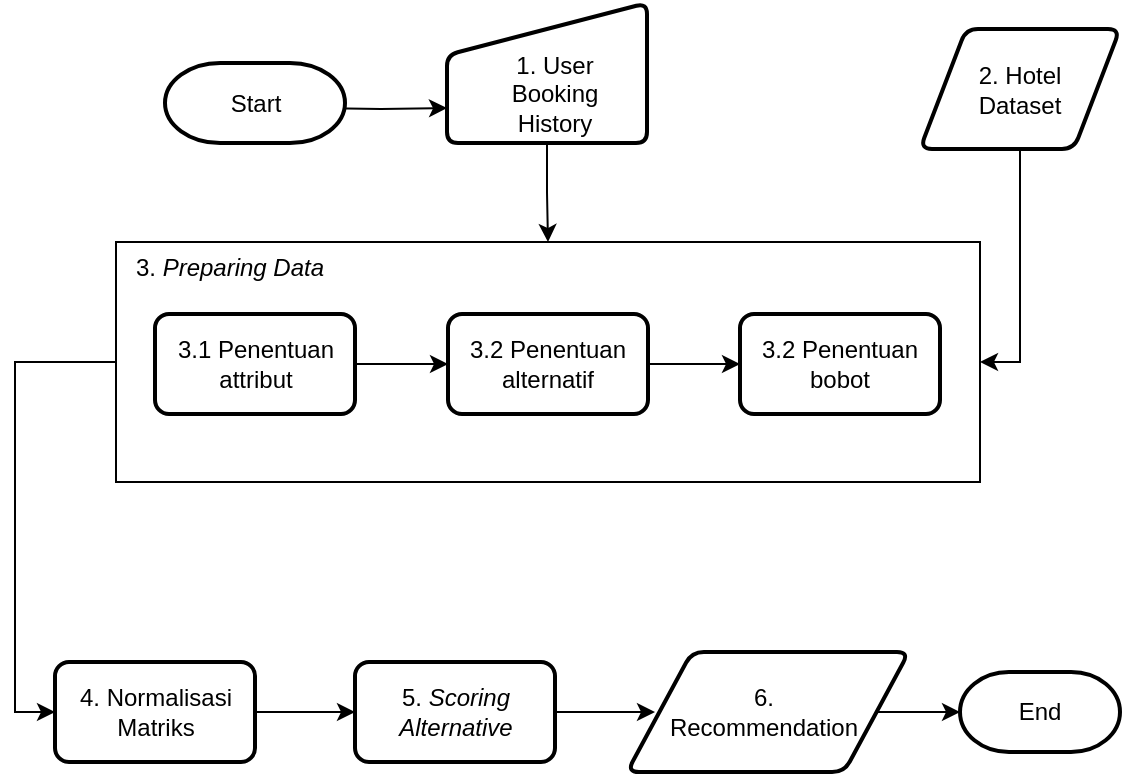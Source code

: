 <mxfile version="12.1.5" type="device" pages="1"><diagram id="_HTwfCt-k0bf89M6_Olr" name="Page-1"><mxGraphModel dx="1408" dy="740" grid="1" gridSize="10" guides="1" tooltips="1" connect="1" arrows="1" fold="1" page="1" pageScale="1" pageWidth="850" pageHeight="1100" math="0" shadow="0"><root><mxCell id="0"/><mxCell id="1" parent="0"/><mxCell id="EcDlt1H9n26n1n2O9RGG-8" style="edgeStyle=orthogonalEdgeStyle;rounded=0;orthogonalLoop=1;jettySize=auto;html=1;entryX=0;entryY=0.75;entryDx=0;entryDy=0;" parent="1" target="CSc8-pLUoXkaMCVOCT46-2" edge="1"><mxGeometry relative="1" as="geometry"><mxPoint x="394" y="270.5" as="targetPoint"/><mxPoint x="276.5" y="293" as="sourcePoint"/></mxGeometry></mxCell><mxCell id="CSc8-pLUoXkaMCVOCT46-1" value="Start" style="strokeWidth=2;html=1;shape=mxgraph.flowchart.terminator;whiteSpace=wrap;" parent="1" vertex="1"><mxGeometry x="202.5" y="270.5" width="90" height="40" as="geometry"/></mxCell><mxCell id="EcDlt1H9n26n1n2O9RGG-14" style="edgeStyle=orthogonalEdgeStyle;rounded=0;orthogonalLoop=1;jettySize=auto;html=1;" parent="1" source="CSc8-pLUoXkaMCVOCT46-11" edge="1"><mxGeometry relative="1" as="geometry"><mxPoint x="447.5" y="595" as="targetPoint"/></mxGeometry></mxCell><mxCell id="CSc8-pLUoXkaMCVOCT46-11" value="5.&lt;i&gt; Scoring Alternative&lt;/i&gt;" style="rounded=1;whiteSpace=wrap;html=1;absoluteArcSize=1;arcSize=14;strokeWidth=2;" parent="1" vertex="1"><mxGeometry x="297.5" y="570" width="100" height="50" as="geometry"/></mxCell><mxCell id="CSc8-pLUoXkaMCVOCT46-16" value="End" style="strokeWidth=2;html=1;shape=mxgraph.flowchart.terminator;whiteSpace=wrap;" parent="1" vertex="1"><mxGeometry x="600" y="575" width="80" height="40" as="geometry"/></mxCell><mxCell id="EcDlt1H9n26n1n2O9RGG-5" value="" style="group" parent="1" vertex="1" connectable="0"><mxGeometry x="343.5" y="250.5" width="100" height="60" as="geometry"/></mxCell><mxCell id="CSc8-pLUoXkaMCVOCT46-2" value="" style="verticalLabelPosition=bottom;verticalAlign=top;html=1;strokeWidth=2;shape=manualInput;whiteSpace=wrap;rounded=1;size=26;arcSize=11;" parent="EcDlt1H9n26n1n2O9RGG-5" vertex="1"><mxGeometry y="-10" width="100" height="70" as="geometry"/></mxCell><mxCell id="CSc8-pLUoXkaMCVOCT46-3" value="1. User Booking History" style="text;html=1;strokeColor=none;fillColor=none;align=center;verticalAlign=middle;whiteSpace=wrap;rounded=0;" parent="EcDlt1H9n26n1n2O9RGG-5" vertex="1"><mxGeometry x="21" y="25" width="65" height="20" as="geometry"/></mxCell><mxCell id="EcDlt1H9n26n1n2O9RGG-9" style="edgeStyle=orthogonalEdgeStyle;rounded=0;orthogonalLoop=1;jettySize=auto;html=1;entryX=0.5;entryY=0;entryDx=0;entryDy=0;" parent="1" source="CSc8-pLUoXkaMCVOCT46-2" target="EcDlt1H9n26n1n2O9RGG-4" edge="1"><mxGeometry relative="1" as="geometry"/></mxCell><mxCell id="EcDlt1H9n26n1n2O9RGG-11" style="edgeStyle=orthogonalEdgeStyle;rounded=0;orthogonalLoop=1;jettySize=auto;html=1;entryX=1;entryY=0.5;entryDx=0;entryDy=0;" parent="1" source="0vHhUGRvfgqJlHKH0KAy-1" target="EcDlt1H9n26n1n2O9RGG-4" edge="1"><mxGeometry relative="1" as="geometry"/></mxCell><mxCell id="EcDlt1H9n26n1n2O9RGG-4" value="" style="rounded=0;whiteSpace=wrap;html=1;" parent="1" vertex="1"><mxGeometry x="178" y="360" width="432" height="120" as="geometry"/></mxCell><mxCell id="CSc8-pLUoXkaMCVOCT46-5" value="3.1 Penentuan attribut" style="rounded=1;whiteSpace=wrap;html=1;absoluteArcSize=1;arcSize=14;strokeWidth=2;" parent="1" vertex="1"><mxGeometry x="197.5" y="396" width="100" height="50" as="geometry"/></mxCell><mxCell id="CSc8-pLUoXkaMCVOCT46-7" value="3.2 Penentuan alternatif" style="rounded=1;whiteSpace=wrap;html=1;absoluteArcSize=1;arcSize=14;strokeWidth=2;" parent="1" vertex="1"><mxGeometry x="344" y="396" width="100" height="50" as="geometry"/></mxCell><mxCell id="CSc8-pLUoXkaMCVOCT46-8" value="" style="endArrow=classic;html=1;exitX=1;exitY=0.5;exitDx=0;exitDy=0;entryX=0;entryY=0.5;entryDx=0;entryDy=0;" parent="1" source="CSc8-pLUoXkaMCVOCT46-5" target="CSc8-pLUoXkaMCVOCT46-7" edge="1"><mxGeometry width="50" height="50" relative="1" as="geometry"><mxPoint x="307.5" y="260" as="sourcePoint"/><mxPoint x="307.5" y="310" as="targetPoint"/></mxGeometry></mxCell><mxCell id="EcDlt1H9n26n1n2O9RGG-12" value="" style="group" parent="1" vertex="1" connectable="0"><mxGeometry x="433.5" y="565" width="141" height="60" as="geometry"/></mxCell><mxCell id="CSc8-pLUoXkaMCVOCT46-13" value="" style="verticalLabelPosition=bottom;verticalAlign=top;html=1;strokeWidth=2;shape=parallelogram;perimeter=parallelogramPerimeter;whiteSpace=wrap;rounded=1;arcSize=12;size=0.23;" parent="EcDlt1H9n26n1n2O9RGG-12" vertex="1"><mxGeometry width="141" height="60" as="geometry"/></mxCell><mxCell id="CSc8-pLUoXkaMCVOCT46-15" value="6. Recommendation" style="text;html=1;strokeColor=none;fillColor=none;align=center;verticalAlign=middle;whiteSpace=wrap;rounded=0;" parent="EcDlt1H9n26n1n2O9RGG-12" vertex="1"><mxGeometry x="41.215" y="20" width="54.231" height="20" as="geometry"/></mxCell><mxCell id="EcDlt1H9n26n1n2O9RGG-15" style="edgeStyle=orthogonalEdgeStyle;rounded=0;orthogonalLoop=1;jettySize=auto;html=1;entryX=0;entryY=0.5;entryDx=0;entryDy=0;entryPerimeter=0;" parent="1" source="CSc8-pLUoXkaMCVOCT46-13" target="CSc8-pLUoXkaMCVOCT46-16" edge="1"><mxGeometry relative="1" as="geometry"/></mxCell><mxCell id="EcDlt1H9n26n1n2O9RGG-17" value="" style="edgeStyle=orthogonalEdgeStyle;rounded=0;orthogonalLoop=1;jettySize=auto;html=1;" parent="1" source="CSc8-pLUoXkaMCVOCT46-9" target="CSc8-pLUoXkaMCVOCT46-11" edge="1"><mxGeometry relative="1" as="geometry"/></mxCell><mxCell id="CSc8-pLUoXkaMCVOCT46-9" value="4. Normalisasi Matriks" style="rounded=1;whiteSpace=wrap;html=1;absoluteArcSize=1;arcSize=14;strokeWidth=2;" parent="1" vertex="1"><mxGeometry x="147.5" y="570" width="100" height="50" as="geometry"/></mxCell><mxCell id="EcDlt1H9n26n1n2O9RGG-16" style="edgeStyle=orthogonalEdgeStyle;rounded=0;orthogonalLoop=1;jettySize=auto;html=1;entryX=0;entryY=0.5;entryDx=0;entryDy=0;exitX=0;exitY=0.5;exitDx=0;exitDy=0;" parent="1" source="EcDlt1H9n26n1n2O9RGG-4" target="CSc8-pLUoXkaMCVOCT46-9" edge="1"><mxGeometry relative="1" as="geometry"><mxPoint x="178" y="420" as="sourcePoint"/><mxPoint x="190" y="595" as="targetPoint"/><Array as="points"/></mxGeometry></mxCell><mxCell id="EcDlt1H9n26n1n2O9RGG-18" value="" style="group" parent="1" vertex="1" connectable="0"><mxGeometry x="580" y="253.5" width="100" height="60" as="geometry"/></mxCell><mxCell id="EcDlt1H9n26n1n2O9RGG-3" value="" style="group" parent="EcDlt1H9n26n1n2O9RGG-18" vertex="1" connectable="0"><mxGeometry width="100" height="60" as="geometry"/></mxCell><mxCell id="EcDlt1H9n26n1n2O9RGG-1" value="" style="verticalLabelPosition=bottom;verticalAlign=top;html=1;strokeWidth=2;shape=parallelogram;perimeter=parallelogramPerimeter;whiteSpace=wrap;rounded=1;arcSize=12;size=0.23;" parent="EcDlt1H9n26n1n2O9RGG-3" vertex="1"><mxGeometry width="100" height="60" as="geometry"/></mxCell><mxCell id="EcDlt1H9n26n1n2O9RGG-2" value="2. Hotel Dataset" style="text;html=1;strokeColor=none;fillColor=none;align=center;verticalAlign=middle;whiteSpace=wrap;rounded=0;" parent="EcDlt1H9n26n1n2O9RGG-3" vertex="1"><mxGeometry x="25" y="20" width="50" height="20" as="geometry"/></mxCell><mxCell id="EcDlt1H9n26n1n2O9RGG-20" value="3. &lt;i&gt;Preparing Data&lt;/i&gt;" style="text;html=1;strokeColor=none;fillColor=none;align=center;verticalAlign=middle;whiteSpace=wrap;rounded=0;" parent="1" vertex="1"><mxGeometry x="185" y="363" width="100" height="20" as="geometry"/></mxCell><mxCell id="0vHhUGRvfgqJlHKH0KAy-1" value="3.2 Penentuan bobot" style="rounded=1;whiteSpace=wrap;html=1;absoluteArcSize=1;arcSize=14;strokeWidth=2;" parent="1" vertex="1"><mxGeometry x="490" y="396" width="100" height="50" as="geometry"/></mxCell><mxCell id="0vHhUGRvfgqJlHKH0KAy-2" style="edgeStyle=orthogonalEdgeStyle;rounded=0;orthogonalLoop=1;jettySize=auto;html=1;entryX=1;entryY=0.5;entryDx=0;entryDy=0;" parent="1" source="EcDlt1H9n26n1n2O9RGG-1" target="EcDlt1H9n26n1n2O9RGG-4" edge="1"><mxGeometry relative="1" as="geometry"><mxPoint x="523" y="308.5" as="sourcePoint"/><mxPoint x="590" y="421" as="targetPoint"/></mxGeometry></mxCell><mxCell id="0vHhUGRvfgqJlHKH0KAy-3" value="" style="endArrow=classic;html=1;entryX=0;entryY=0.5;entryDx=0;entryDy=0;exitX=1;exitY=0.5;exitDx=0;exitDy=0;" parent="1" source="CSc8-pLUoXkaMCVOCT46-7" target="0vHhUGRvfgqJlHKH0KAy-1" edge="1"><mxGeometry width="50" height="50" relative="1" as="geometry"><mxPoint x="120" y="700" as="sourcePoint"/><mxPoint x="170" y="650" as="targetPoint"/></mxGeometry></mxCell></root></mxGraphModel></diagram></mxfile>